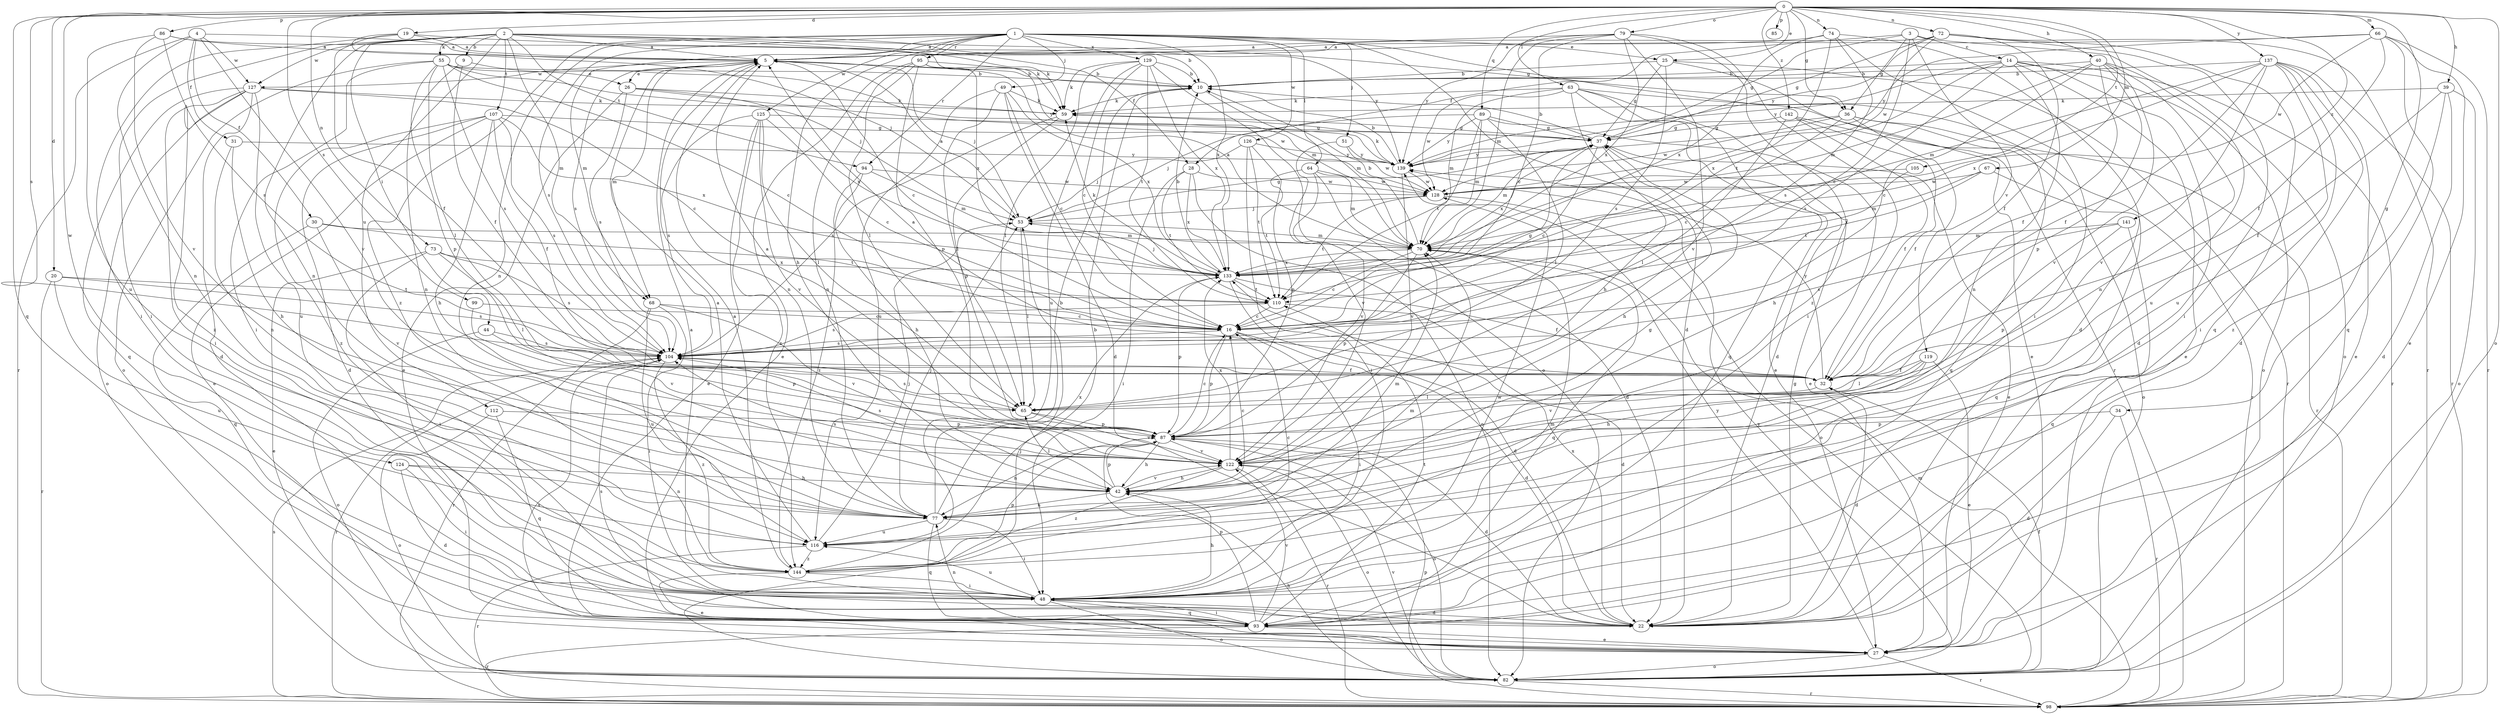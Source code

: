 strict digraph  {
0;
1;
2;
3;
4;
5;
9;
10;
14;
16;
19;
20;
22;
25;
26;
27;
28;
30;
31;
32;
34;
36;
37;
39;
40;
42;
44;
48;
49;
51;
53;
55;
59;
63;
64;
65;
66;
67;
68;
70;
72;
73;
74;
77;
79;
82;
85;
86;
87;
89;
93;
94;
95;
98;
99;
104;
105;
107;
110;
112;
116;
119;
122;
124;
125;
126;
127;
128;
129;
133;
137;
139;
141;
142;
144;
0 -> 19  [label=d];
0 -> 20  [label=d];
0 -> 25  [label=e];
0 -> 34  [label=g];
0 -> 36  [label=g];
0 -> 39  [label=h];
0 -> 40  [label=h];
0 -> 63  [label=l];
0 -> 66  [label=m];
0 -> 67  [label=m];
0 -> 72  [label=n];
0 -> 73  [label=n];
0 -> 74  [label=n];
0 -> 79  [label=o];
0 -> 82  [label=o];
0 -> 85  [label=p];
0 -> 86  [label=p];
0 -> 89  [label=q];
0 -> 93  [label=q];
0 -> 99  [label=s];
0 -> 104  [label=s];
0 -> 105  [label=t];
0 -> 124  [label=w];
0 -> 137  [label=y];
0 -> 141  [label=z];
0 -> 142  [label=z];
1 -> 5  [label=a];
1 -> 22  [label=d];
1 -> 25  [label=e];
1 -> 42  [label=h];
1 -> 49  [label=j];
1 -> 51  [label=j];
1 -> 64  [label=l];
1 -> 68  [label=m];
1 -> 77  [label=n];
1 -> 94  [label=r];
1 -> 95  [label=r];
1 -> 98  [label=r];
1 -> 104  [label=s];
1 -> 125  [label=w];
1 -> 126  [label=w];
1 -> 129  [label=x];
1 -> 133  [label=x];
1 -> 144  [label=z];
2 -> 5  [label=a];
2 -> 9  [label=b];
2 -> 28  [label=f];
2 -> 36  [label=g];
2 -> 44  [label=i];
2 -> 48  [label=i];
2 -> 55  [label=k];
2 -> 59  [label=k];
2 -> 68  [label=m];
2 -> 77  [label=n];
2 -> 107  [label=t];
2 -> 112  [label=u];
2 -> 127  [label=w];
2 -> 139  [label=y];
2 -> 94  [label=t];
3 -> 14  [label=c];
3 -> 16  [label=c];
3 -> 28  [label=f];
3 -> 36  [label=g];
3 -> 37  [label=g];
3 -> 82  [label=o];
3 -> 119  [label=v];
4 -> 5  [label=a];
4 -> 30  [label=f];
4 -> 31  [label=f];
4 -> 77  [label=n];
4 -> 98  [label=r];
4 -> 122  [label=v];
4 -> 127  [label=w];
5 -> 10  [label=b];
5 -> 16  [label=c];
5 -> 26  [label=e];
5 -> 53  [label=j];
5 -> 68  [label=m];
5 -> 77  [label=n];
5 -> 104  [label=s];
5 -> 127  [label=w];
9 -> 26  [label=e];
9 -> 32  [label=f];
9 -> 77  [label=n];
10 -> 59  [label=k];
10 -> 70  [label=m];
14 -> 10  [label=b];
14 -> 22  [label=d];
14 -> 27  [label=e];
14 -> 77  [label=n];
14 -> 82  [label=o];
14 -> 98  [label=r];
14 -> 104  [label=s];
14 -> 133  [label=x];
14 -> 139  [label=y];
16 -> 22  [label=d];
16 -> 37  [label=g];
16 -> 48  [label=i];
16 -> 87  [label=p];
16 -> 104  [label=s];
19 -> 5  [label=a];
19 -> 10  [label=b];
19 -> 32  [label=f];
19 -> 48  [label=i];
19 -> 53  [label=j];
20 -> 98  [label=r];
20 -> 104  [label=s];
20 -> 110  [label=t];
20 -> 116  [label=u];
22 -> 37  [label=g];
22 -> 133  [label=x];
25 -> 10  [label=b];
25 -> 27  [label=e];
25 -> 37  [label=g];
25 -> 98  [label=r];
25 -> 104  [label=s];
26 -> 27  [label=e];
26 -> 59  [label=k];
26 -> 104  [label=s];
26 -> 128  [label=w];
26 -> 133  [label=x];
27 -> 82  [label=o];
27 -> 98  [label=r];
27 -> 104  [label=s];
27 -> 139  [label=y];
28 -> 48  [label=i];
28 -> 82  [label=o];
28 -> 110  [label=t];
28 -> 128  [label=w];
28 -> 133  [label=x];
30 -> 70  [label=m];
30 -> 93  [label=q];
30 -> 110  [label=t];
30 -> 122  [label=v];
31 -> 42  [label=h];
31 -> 77  [label=n];
31 -> 139  [label=y];
32 -> 5  [label=a];
32 -> 22  [label=d];
32 -> 65  [label=l];
32 -> 139  [label=y];
34 -> 22  [label=d];
34 -> 87  [label=p];
34 -> 98  [label=r];
36 -> 16  [label=c];
36 -> 32  [label=f];
36 -> 37  [label=g];
36 -> 93  [label=q];
36 -> 98  [label=r];
36 -> 128  [label=w];
37 -> 10  [label=b];
37 -> 16  [label=c];
37 -> 27  [label=e];
37 -> 42  [label=h];
37 -> 70  [label=m];
37 -> 133  [label=x];
37 -> 139  [label=y];
39 -> 22  [label=d];
39 -> 32  [label=f];
39 -> 59  [label=k];
39 -> 82  [label=o];
39 -> 144  [label=z];
40 -> 10  [label=b];
40 -> 16  [label=c];
40 -> 32  [label=f];
40 -> 70  [label=m];
40 -> 77  [label=n];
40 -> 87  [label=p];
40 -> 116  [label=u];
40 -> 122  [label=v];
42 -> 16  [label=c];
42 -> 65  [label=l];
42 -> 77  [label=n];
42 -> 87  [label=p];
42 -> 104  [label=s];
42 -> 122  [label=v];
44 -> 82  [label=o];
44 -> 87  [label=p];
44 -> 104  [label=s];
48 -> 5  [label=a];
48 -> 22  [label=d];
48 -> 42  [label=h];
48 -> 70  [label=m];
48 -> 82  [label=o];
48 -> 93  [label=q];
48 -> 116  [label=u];
48 -> 128  [label=w];
49 -> 16  [label=c];
49 -> 22  [label=d];
49 -> 59  [label=k];
49 -> 65  [label=l];
49 -> 116  [label=u];
49 -> 133  [label=x];
51 -> 122  [label=v];
51 -> 128  [label=w];
51 -> 139  [label=y];
53 -> 5  [label=a];
53 -> 37  [label=g];
53 -> 65  [label=l];
53 -> 70  [label=m];
55 -> 10  [label=b];
55 -> 16  [label=c];
55 -> 48  [label=i];
55 -> 53  [label=j];
55 -> 65  [label=l];
55 -> 82  [label=o];
55 -> 87  [label=p];
55 -> 104  [label=s];
55 -> 139  [label=y];
59 -> 37  [label=g];
59 -> 87  [label=p];
59 -> 104  [label=s];
63 -> 22  [label=d];
63 -> 27  [label=e];
63 -> 42  [label=h];
63 -> 59  [label=k];
63 -> 70  [label=m];
63 -> 93  [label=q];
63 -> 98  [label=r];
63 -> 128  [label=w];
64 -> 22  [label=d];
64 -> 70  [label=m];
64 -> 110  [label=t];
64 -> 122  [label=v];
64 -> 128  [label=w];
65 -> 87  [label=p];
65 -> 104  [label=s];
65 -> 122  [label=v];
66 -> 5  [label=a];
66 -> 27  [label=e];
66 -> 32  [label=f];
66 -> 93  [label=q];
66 -> 98  [label=r];
66 -> 128  [label=w];
66 -> 139  [label=y];
67 -> 70  [label=m];
67 -> 93  [label=q];
67 -> 110  [label=t];
67 -> 128  [label=w];
68 -> 16  [label=c];
68 -> 48  [label=i];
68 -> 98  [label=r];
68 -> 116  [label=u];
68 -> 122  [label=v];
70 -> 5  [label=a];
70 -> 10  [label=b];
70 -> 16  [label=c];
70 -> 87  [label=p];
70 -> 93  [label=q];
70 -> 133  [label=x];
72 -> 5  [label=a];
72 -> 32  [label=f];
72 -> 37  [label=g];
72 -> 48  [label=i];
72 -> 93  [label=q];
72 -> 98  [label=r];
72 -> 128  [label=w];
72 -> 139  [label=y];
73 -> 27  [label=e];
73 -> 48  [label=i];
73 -> 65  [label=l];
73 -> 104  [label=s];
73 -> 133  [label=x];
74 -> 5  [label=a];
74 -> 22  [label=d];
74 -> 48  [label=i];
74 -> 104  [label=s];
74 -> 110  [label=t];
74 -> 133  [label=x];
77 -> 10  [label=b];
77 -> 37  [label=g];
77 -> 48  [label=i];
77 -> 53  [label=j];
77 -> 70  [label=m];
77 -> 93  [label=q];
77 -> 116  [label=u];
77 -> 133  [label=x];
79 -> 5  [label=a];
79 -> 16  [label=c];
79 -> 48  [label=i];
79 -> 70  [label=m];
79 -> 122  [label=v];
79 -> 133  [label=x];
79 -> 139  [label=y];
79 -> 144  [label=z];
82 -> 32  [label=f];
82 -> 42  [label=h];
82 -> 53  [label=j];
82 -> 98  [label=r];
82 -> 122  [label=v];
82 -> 139  [label=y];
86 -> 5  [label=a];
86 -> 59  [label=k];
86 -> 104  [label=s];
86 -> 116  [label=u];
86 -> 122  [label=v];
87 -> 5  [label=a];
87 -> 16  [label=c];
87 -> 22  [label=d];
87 -> 42  [label=h];
87 -> 77  [label=n];
87 -> 82  [label=o];
87 -> 122  [label=v];
89 -> 27  [label=e];
89 -> 37  [label=g];
89 -> 53  [label=j];
89 -> 65  [label=l];
89 -> 70  [label=m];
89 -> 110  [label=t];
89 -> 139  [label=y];
93 -> 27  [label=e];
93 -> 48  [label=i];
93 -> 77  [label=n];
93 -> 87  [label=p];
93 -> 98  [label=r];
93 -> 104  [label=s];
93 -> 110  [label=t];
93 -> 122  [label=v];
94 -> 42  [label=h];
94 -> 70  [label=m];
94 -> 128  [label=w];
94 -> 144  [label=z];
95 -> 10  [label=b];
95 -> 27  [label=e];
95 -> 65  [label=l];
95 -> 70  [label=m];
95 -> 77  [label=n];
95 -> 87  [label=p];
95 -> 133  [label=x];
98 -> 70  [label=m];
98 -> 87  [label=p];
98 -> 104  [label=s];
99 -> 16  [label=c];
99 -> 122  [label=v];
104 -> 32  [label=f];
104 -> 98  [label=r];
104 -> 144  [label=z];
105 -> 128  [label=w];
105 -> 133  [label=x];
107 -> 22  [label=d];
107 -> 27  [label=e];
107 -> 32  [label=f];
107 -> 37  [label=g];
107 -> 42  [label=h];
107 -> 104  [label=s];
107 -> 133  [label=x];
107 -> 144  [label=z];
110 -> 16  [label=c];
110 -> 22  [label=d];
110 -> 104  [label=s];
112 -> 82  [label=o];
112 -> 87  [label=p];
112 -> 93  [label=q];
116 -> 5  [label=a];
116 -> 16  [label=c];
116 -> 53  [label=j];
116 -> 98  [label=r];
116 -> 144  [label=z];
119 -> 27  [label=e];
119 -> 32  [label=f];
119 -> 42  [label=h];
119 -> 65  [label=l];
119 -> 122  [label=v];
122 -> 42  [label=h];
122 -> 82  [label=o];
122 -> 98  [label=r];
122 -> 104  [label=s];
122 -> 133  [label=x];
122 -> 144  [label=z];
124 -> 22  [label=d];
124 -> 42  [label=h];
124 -> 48  [label=i];
124 -> 77  [label=n];
125 -> 16  [label=c];
125 -> 27  [label=e];
125 -> 37  [label=g];
125 -> 65  [label=l];
125 -> 104  [label=s];
125 -> 122  [label=v];
125 -> 144  [label=z];
126 -> 48  [label=i];
126 -> 53  [label=j];
126 -> 87  [label=p];
126 -> 110  [label=t];
126 -> 139  [label=y];
127 -> 16  [label=c];
127 -> 22  [label=d];
127 -> 48  [label=i];
127 -> 59  [label=k];
127 -> 82  [label=o];
127 -> 93  [label=q];
127 -> 116  [label=u];
127 -> 144  [label=z];
128 -> 53  [label=j];
128 -> 82  [label=o];
128 -> 110  [label=t];
129 -> 10  [label=b];
129 -> 16  [label=c];
129 -> 59  [label=k];
129 -> 65  [label=l];
129 -> 82  [label=o];
129 -> 110  [label=t];
129 -> 116  [label=u];
129 -> 133  [label=x];
133 -> 10  [label=b];
133 -> 22  [label=d];
133 -> 32  [label=f];
133 -> 53  [label=j];
133 -> 59  [label=k];
133 -> 87  [label=p];
133 -> 110  [label=t];
137 -> 10  [label=b];
137 -> 22  [label=d];
137 -> 27  [label=e];
137 -> 32  [label=f];
137 -> 48  [label=i];
137 -> 70  [label=m];
137 -> 98  [label=r];
137 -> 116  [label=u];
137 -> 122  [label=v];
137 -> 133  [label=x];
139 -> 10  [label=b];
139 -> 59  [label=k];
139 -> 122  [label=v];
139 -> 128  [label=w];
141 -> 70  [label=m];
141 -> 87  [label=p];
141 -> 93  [label=q];
141 -> 104  [label=s];
142 -> 32  [label=f];
142 -> 37  [label=g];
142 -> 42  [label=h];
142 -> 65  [label=l];
142 -> 82  [label=o];
144 -> 5  [label=a];
144 -> 10  [label=b];
144 -> 27  [label=e];
144 -> 48  [label=i];
144 -> 70  [label=m];
144 -> 87  [label=p];
}
